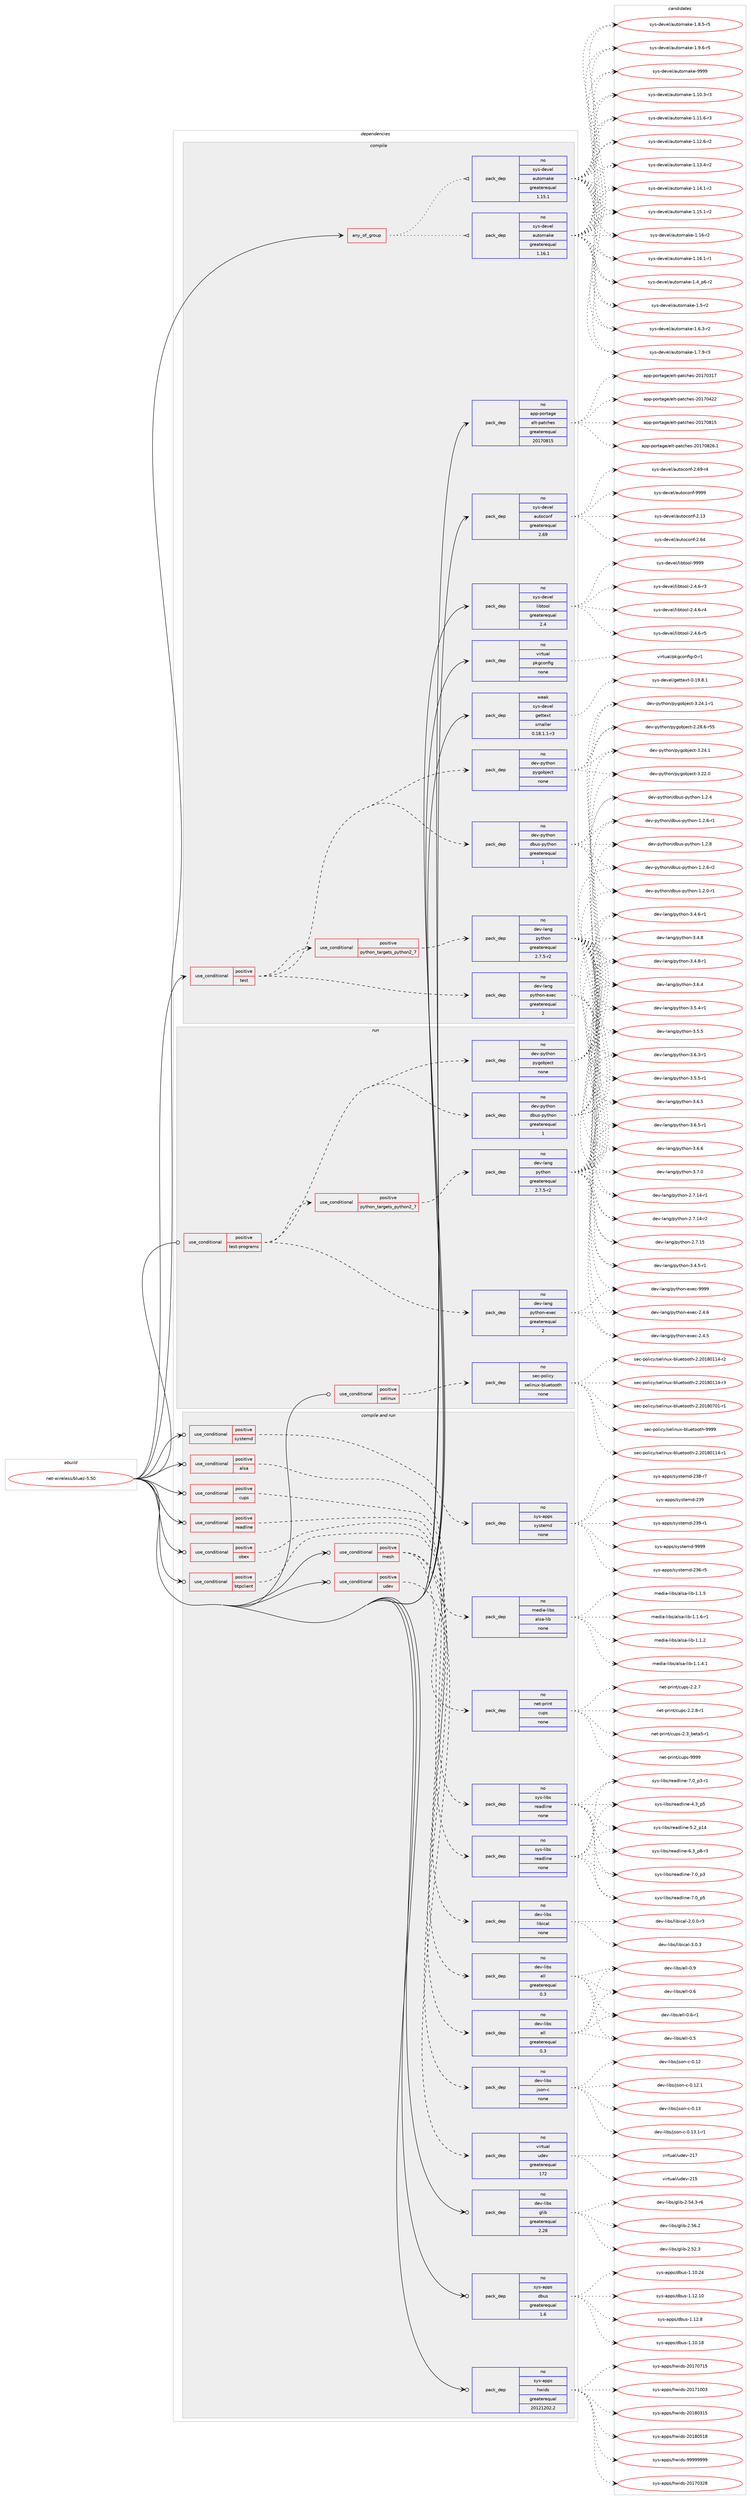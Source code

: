 digraph prolog {

# *************
# Graph options
# *************

newrank=true;
concentrate=true;
compound=true;
graph [rankdir=LR,fontname=Helvetica,fontsize=10,ranksep=1.5];#, ranksep=2.5, nodesep=0.2];
edge  [arrowhead=vee];
node  [fontname=Helvetica,fontsize=10];

# **********
# The ebuild
# **********

subgraph cluster_leftcol {
color=gray;
rank=same;
label=<<i>ebuild</i>>;
id [label="net-wireless/bluez-5.50", color=red, width=4, href="../net-wireless/bluez-5.50.svg"];
}

# ****************
# The dependencies
# ****************

subgraph cluster_midcol {
color=gray;
label=<<i>dependencies</i>>;
subgraph cluster_compile {
fillcolor="#eeeeee";
style=filled;
label=<<i>compile</i>>;
subgraph any19 {
dependency1329 [label=<<TABLE BORDER="0" CELLBORDER="1" CELLSPACING="0" CELLPADDING="4"><TR><TD CELLPADDING="10">any_of_group</TD></TR></TABLE>>, shape=none, color=red];subgraph pack960 {
dependency1330 [label=<<TABLE BORDER="0" CELLBORDER="1" CELLSPACING="0" CELLPADDING="4" WIDTH="220"><TR><TD ROWSPAN="6" CELLPADDING="30">pack_dep</TD></TR><TR><TD WIDTH="110">no</TD></TR><TR><TD>sys-devel</TD></TR><TR><TD>automake</TD></TR><TR><TD>greaterequal</TD></TR><TR><TD>1.16.1</TD></TR></TABLE>>, shape=none, color=blue];
}
dependency1329:e -> dependency1330:w [weight=20,style="dotted",arrowhead="oinv"];
subgraph pack961 {
dependency1331 [label=<<TABLE BORDER="0" CELLBORDER="1" CELLSPACING="0" CELLPADDING="4" WIDTH="220"><TR><TD ROWSPAN="6" CELLPADDING="30">pack_dep</TD></TR><TR><TD WIDTH="110">no</TD></TR><TR><TD>sys-devel</TD></TR><TR><TD>automake</TD></TR><TR><TD>greaterequal</TD></TR><TR><TD>1.15.1</TD></TR></TABLE>>, shape=none, color=blue];
}
dependency1329:e -> dependency1331:w [weight=20,style="dotted",arrowhead="oinv"];
}
id:e -> dependency1329:w [weight=20,style="solid",arrowhead="vee"];
subgraph cond344 {
dependency1332 [label=<<TABLE BORDER="0" CELLBORDER="1" CELLSPACING="0" CELLPADDING="4"><TR><TD ROWSPAN="3" CELLPADDING="10">use_conditional</TD></TR><TR><TD>positive</TD></TR><TR><TD>test</TD></TR></TABLE>>, shape=none, color=red];
subgraph cond345 {
dependency1333 [label=<<TABLE BORDER="0" CELLBORDER="1" CELLSPACING="0" CELLPADDING="4"><TR><TD ROWSPAN="3" CELLPADDING="10">use_conditional</TD></TR><TR><TD>positive</TD></TR><TR><TD>python_targets_python2_7</TD></TR></TABLE>>, shape=none, color=red];
subgraph pack962 {
dependency1334 [label=<<TABLE BORDER="0" CELLBORDER="1" CELLSPACING="0" CELLPADDING="4" WIDTH="220"><TR><TD ROWSPAN="6" CELLPADDING="30">pack_dep</TD></TR><TR><TD WIDTH="110">no</TD></TR><TR><TD>dev-lang</TD></TR><TR><TD>python</TD></TR><TR><TD>greaterequal</TD></TR><TR><TD>2.7.5-r2</TD></TR></TABLE>>, shape=none, color=blue];
}
dependency1333:e -> dependency1334:w [weight=20,style="dashed",arrowhead="vee"];
}
dependency1332:e -> dependency1333:w [weight=20,style="dashed",arrowhead="vee"];
subgraph pack963 {
dependency1335 [label=<<TABLE BORDER="0" CELLBORDER="1" CELLSPACING="0" CELLPADDING="4" WIDTH="220"><TR><TD ROWSPAN="6" CELLPADDING="30">pack_dep</TD></TR><TR><TD WIDTH="110">no</TD></TR><TR><TD>dev-lang</TD></TR><TR><TD>python-exec</TD></TR><TR><TD>greaterequal</TD></TR><TR><TD>2</TD></TR></TABLE>>, shape=none, color=blue];
}
dependency1332:e -> dependency1335:w [weight=20,style="dashed",arrowhead="vee"];
subgraph pack964 {
dependency1336 [label=<<TABLE BORDER="0" CELLBORDER="1" CELLSPACING="0" CELLPADDING="4" WIDTH="220"><TR><TD ROWSPAN="6" CELLPADDING="30">pack_dep</TD></TR><TR><TD WIDTH="110">no</TD></TR><TR><TD>dev-python</TD></TR><TR><TD>dbus-python</TD></TR><TR><TD>greaterequal</TD></TR><TR><TD>1</TD></TR></TABLE>>, shape=none, color=blue];
}
dependency1332:e -> dependency1336:w [weight=20,style="dashed",arrowhead="vee"];
subgraph pack965 {
dependency1337 [label=<<TABLE BORDER="0" CELLBORDER="1" CELLSPACING="0" CELLPADDING="4" WIDTH="220"><TR><TD ROWSPAN="6" CELLPADDING="30">pack_dep</TD></TR><TR><TD WIDTH="110">no</TD></TR><TR><TD>dev-python</TD></TR><TR><TD>pygobject</TD></TR><TR><TD>none</TD></TR><TR><TD></TD></TR></TABLE>>, shape=none, color=blue];
}
dependency1332:e -> dependency1337:w [weight=20,style="dashed",arrowhead="vee"];
}
id:e -> dependency1332:w [weight=20,style="solid",arrowhead="vee"];
subgraph pack966 {
dependency1338 [label=<<TABLE BORDER="0" CELLBORDER="1" CELLSPACING="0" CELLPADDING="4" WIDTH="220"><TR><TD ROWSPAN="6" CELLPADDING="30">pack_dep</TD></TR><TR><TD WIDTH="110">no</TD></TR><TR><TD>app-portage</TD></TR><TR><TD>elt-patches</TD></TR><TR><TD>greaterequal</TD></TR><TR><TD>20170815</TD></TR></TABLE>>, shape=none, color=blue];
}
id:e -> dependency1338:w [weight=20,style="solid",arrowhead="vee"];
subgraph pack967 {
dependency1339 [label=<<TABLE BORDER="0" CELLBORDER="1" CELLSPACING="0" CELLPADDING="4" WIDTH="220"><TR><TD ROWSPAN="6" CELLPADDING="30">pack_dep</TD></TR><TR><TD WIDTH="110">no</TD></TR><TR><TD>sys-devel</TD></TR><TR><TD>autoconf</TD></TR><TR><TD>greaterequal</TD></TR><TR><TD>2.69</TD></TR></TABLE>>, shape=none, color=blue];
}
id:e -> dependency1339:w [weight=20,style="solid",arrowhead="vee"];
subgraph pack968 {
dependency1340 [label=<<TABLE BORDER="0" CELLBORDER="1" CELLSPACING="0" CELLPADDING="4" WIDTH="220"><TR><TD ROWSPAN="6" CELLPADDING="30">pack_dep</TD></TR><TR><TD WIDTH="110">no</TD></TR><TR><TD>sys-devel</TD></TR><TR><TD>libtool</TD></TR><TR><TD>greaterequal</TD></TR><TR><TD>2.4</TD></TR></TABLE>>, shape=none, color=blue];
}
id:e -> dependency1340:w [weight=20,style="solid",arrowhead="vee"];
subgraph pack969 {
dependency1341 [label=<<TABLE BORDER="0" CELLBORDER="1" CELLSPACING="0" CELLPADDING="4" WIDTH="220"><TR><TD ROWSPAN="6" CELLPADDING="30">pack_dep</TD></TR><TR><TD WIDTH="110">no</TD></TR><TR><TD>virtual</TD></TR><TR><TD>pkgconfig</TD></TR><TR><TD>none</TD></TR><TR><TD></TD></TR></TABLE>>, shape=none, color=blue];
}
id:e -> dependency1341:w [weight=20,style="solid",arrowhead="vee"];
subgraph pack970 {
dependency1342 [label=<<TABLE BORDER="0" CELLBORDER="1" CELLSPACING="0" CELLPADDING="4" WIDTH="220"><TR><TD ROWSPAN="6" CELLPADDING="30">pack_dep</TD></TR><TR><TD WIDTH="110">weak</TD></TR><TR><TD>sys-devel</TD></TR><TR><TD>gettext</TD></TR><TR><TD>smaller</TD></TR><TR><TD>0.18.1.1-r3</TD></TR></TABLE>>, shape=none, color=blue];
}
id:e -> dependency1342:w [weight=20,style="solid",arrowhead="vee"];
}
subgraph cluster_compileandrun {
fillcolor="#eeeeee";
style=filled;
label=<<i>compile and run</i>>;
subgraph cond346 {
dependency1343 [label=<<TABLE BORDER="0" CELLBORDER="1" CELLSPACING="0" CELLPADDING="4"><TR><TD ROWSPAN="3" CELLPADDING="10">use_conditional</TD></TR><TR><TD>positive</TD></TR><TR><TD>alsa</TD></TR></TABLE>>, shape=none, color=red];
subgraph pack971 {
dependency1344 [label=<<TABLE BORDER="0" CELLBORDER="1" CELLSPACING="0" CELLPADDING="4" WIDTH="220"><TR><TD ROWSPAN="6" CELLPADDING="30">pack_dep</TD></TR><TR><TD WIDTH="110">no</TD></TR><TR><TD>media-libs</TD></TR><TR><TD>alsa-lib</TD></TR><TR><TD>none</TD></TR><TR><TD></TD></TR></TABLE>>, shape=none, color=blue];
}
dependency1343:e -> dependency1344:w [weight=20,style="dashed",arrowhead="vee"];
}
id:e -> dependency1343:w [weight=20,style="solid",arrowhead="odotvee"];
subgraph cond347 {
dependency1345 [label=<<TABLE BORDER="0" CELLBORDER="1" CELLSPACING="0" CELLPADDING="4"><TR><TD ROWSPAN="3" CELLPADDING="10">use_conditional</TD></TR><TR><TD>positive</TD></TR><TR><TD>btpclient</TD></TR></TABLE>>, shape=none, color=red];
subgraph pack972 {
dependency1346 [label=<<TABLE BORDER="0" CELLBORDER="1" CELLSPACING="0" CELLPADDING="4" WIDTH="220"><TR><TD ROWSPAN="6" CELLPADDING="30">pack_dep</TD></TR><TR><TD WIDTH="110">no</TD></TR><TR><TD>dev-libs</TD></TR><TR><TD>ell</TD></TR><TR><TD>greaterequal</TD></TR><TR><TD>0.3</TD></TR></TABLE>>, shape=none, color=blue];
}
dependency1345:e -> dependency1346:w [weight=20,style="dashed",arrowhead="vee"];
}
id:e -> dependency1345:w [weight=20,style="solid",arrowhead="odotvee"];
subgraph cond348 {
dependency1347 [label=<<TABLE BORDER="0" CELLBORDER="1" CELLSPACING="0" CELLPADDING="4"><TR><TD ROWSPAN="3" CELLPADDING="10">use_conditional</TD></TR><TR><TD>positive</TD></TR><TR><TD>cups</TD></TR></TABLE>>, shape=none, color=red];
subgraph pack973 {
dependency1348 [label=<<TABLE BORDER="0" CELLBORDER="1" CELLSPACING="0" CELLPADDING="4" WIDTH="220"><TR><TD ROWSPAN="6" CELLPADDING="30">pack_dep</TD></TR><TR><TD WIDTH="110">no</TD></TR><TR><TD>net-print</TD></TR><TR><TD>cups</TD></TR><TR><TD>none</TD></TR><TR><TD></TD></TR></TABLE>>, shape=none, color=blue];
}
dependency1347:e -> dependency1348:w [weight=20,style="dashed",arrowhead="vee"];
}
id:e -> dependency1347:w [weight=20,style="solid",arrowhead="odotvee"];
subgraph cond349 {
dependency1349 [label=<<TABLE BORDER="0" CELLBORDER="1" CELLSPACING="0" CELLPADDING="4"><TR><TD ROWSPAN="3" CELLPADDING="10">use_conditional</TD></TR><TR><TD>positive</TD></TR><TR><TD>mesh</TD></TR></TABLE>>, shape=none, color=red];
subgraph pack974 {
dependency1350 [label=<<TABLE BORDER="0" CELLBORDER="1" CELLSPACING="0" CELLPADDING="4" WIDTH="220"><TR><TD ROWSPAN="6" CELLPADDING="30">pack_dep</TD></TR><TR><TD WIDTH="110">no</TD></TR><TR><TD>dev-libs</TD></TR><TR><TD>ell</TD></TR><TR><TD>greaterequal</TD></TR><TR><TD>0.3</TD></TR></TABLE>>, shape=none, color=blue];
}
dependency1349:e -> dependency1350:w [weight=20,style="dashed",arrowhead="vee"];
subgraph pack975 {
dependency1351 [label=<<TABLE BORDER="0" CELLBORDER="1" CELLSPACING="0" CELLPADDING="4" WIDTH="220"><TR><TD ROWSPAN="6" CELLPADDING="30">pack_dep</TD></TR><TR><TD WIDTH="110">no</TD></TR><TR><TD>dev-libs</TD></TR><TR><TD>json-c</TD></TR><TR><TD>none</TD></TR><TR><TD></TD></TR></TABLE>>, shape=none, color=blue];
}
dependency1349:e -> dependency1351:w [weight=20,style="dashed",arrowhead="vee"];
subgraph pack976 {
dependency1352 [label=<<TABLE BORDER="0" CELLBORDER="1" CELLSPACING="0" CELLPADDING="4" WIDTH="220"><TR><TD ROWSPAN="6" CELLPADDING="30">pack_dep</TD></TR><TR><TD WIDTH="110">no</TD></TR><TR><TD>sys-libs</TD></TR><TR><TD>readline</TD></TR><TR><TD>none</TD></TR><TR><TD></TD></TR></TABLE>>, shape=none, color=blue];
}
dependency1349:e -> dependency1352:w [weight=20,style="dashed",arrowhead="vee"];
}
id:e -> dependency1349:w [weight=20,style="solid",arrowhead="odotvee"];
subgraph cond350 {
dependency1353 [label=<<TABLE BORDER="0" CELLBORDER="1" CELLSPACING="0" CELLPADDING="4"><TR><TD ROWSPAN="3" CELLPADDING="10">use_conditional</TD></TR><TR><TD>positive</TD></TR><TR><TD>obex</TD></TR></TABLE>>, shape=none, color=red];
subgraph pack977 {
dependency1354 [label=<<TABLE BORDER="0" CELLBORDER="1" CELLSPACING="0" CELLPADDING="4" WIDTH="220"><TR><TD ROWSPAN="6" CELLPADDING="30">pack_dep</TD></TR><TR><TD WIDTH="110">no</TD></TR><TR><TD>dev-libs</TD></TR><TR><TD>libical</TD></TR><TR><TD>none</TD></TR><TR><TD></TD></TR></TABLE>>, shape=none, color=blue];
}
dependency1353:e -> dependency1354:w [weight=20,style="dashed",arrowhead="vee"];
}
id:e -> dependency1353:w [weight=20,style="solid",arrowhead="odotvee"];
subgraph cond351 {
dependency1355 [label=<<TABLE BORDER="0" CELLBORDER="1" CELLSPACING="0" CELLPADDING="4"><TR><TD ROWSPAN="3" CELLPADDING="10">use_conditional</TD></TR><TR><TD>positive</TD></TR><TR><TD>readline</TD></TR></TABLE>>, shape=none, color=red];
subgraph pack978 {
dependency1356 [label=<<TABLE BORDER="0" CELLBORDER="1" CELLSPACING="0" CELLPADDING="4" WIDTH="220"><TR><TD ROWSPAN="6" CELLPADDING="30">pack_dep</TD></TR><TR><TD WIDTH="110">no</TD></TR><TR><TD>sys-libs</TD></TR><TR><TD>readline</TD></TR><TR><TD>none</TD></TR><TR><TD></TD></TR></TABLE>>, shape=none, color=blue];
}
dependency1355:e -> dependency1356:w [weight=20,style="dashed",arrowhead="vee"];
}
id:e -> dependency1355:w [weight=20,style="solid",arrowhead="odotvee"];
subgraph cond352 {
dependency1357 [label=<<TABLE BORDER="0" CELLBORDER="1" CELLSPACING="0" CELLPADDING="4"><TR><TD ROWSPAN="3" CELLPADDING="10">use_conditional</TD></TR><TR><TD>positive</TD></TR><TR><TD>systemd</TD></TR></TABLE>>, shape=none, color=red];
subgraph pack979 {
dependency1358 [label=<<TABLE BORDER="0" CELLBORDER="1" CELLSPACING="0" CELLPADDING="4" WIDTH="220"><TR><TD ROWSPAN="6" CELLPADDING="30">pack_dep</TD></TR><TR><TD WIDTH="110">no</TD></TR><TR><TD>sys-apps</TD></TR><TR><TD>systemd</TD></TR><TR><TD>none</TD></TR><TR><TD></TD></TR></TABLE>>, shape=none, color=blue];
}
dependency1357:e -> dependency1358:w [weight=20,style="dashed",arrowhead="vee"];
}
id:e -> dependency1357:w [weight=20,style="solid",arrowhead="odotvee"];
subgraph cond353 {
dependency1359 [label=<<TABLE BORDER="0" CELLBORDER="1" CELLSPACING="0" CELLPADDING="4"><TR><TD ROWSPAN="3" CELLPADDING="10">use_conditional</TD></TR><TR><TD>positive</TD></TR><TR><TD>udev</TD></TR></TABLE>>, shape=none, color=red];
subgraph pack980 {
dependency1360 [label=<<TABLE BORDER="0" CELLBORDER="1" CELLSPACING="0" CELLPADDING="4" WIDTH="220"><TR><TD ROWSPAN="6" CELLPADDING="30">pack_dep</TD></TR><TR><TD WIDTH="110">no</TD></TR><TR><TD>virtual</TD></TR><TR><TD>udev</TD></TR><TR><TD>greaterequal</TD></TR><TR><TD>172</TD></TR></TABLE>>, shape=none, color=blue];
}
dependency1359:e -> dependency1360:w [weight=20,style="dashed",arrowhead="vee"];
}
id:e -> dependency1359:w [weight=20,style="solid",arrowhead="odotvee"];
subgraph pack981 {
dependency1361 [label=<<TABLE BORDER="0" CELLBORDER="1" CELLSPACING="0" CELLPADDING="4" WIDTH="220"><TR><TD ROWSPAN="6" CELLPADDING="30">pack_dep</TD></TR><TR><TD WIDTH="110">no</TD></TR><TR><TD>dev-libs</TD></TR><TR><TD>glib</TD></TR><TR><TD>greaterequal</TD></TR><TR><TD>2.28</TD></TR></TABLE>>, shape=none, color=blue];
}
id:e -> dependency1361:w [weight=20,style="solid",arrowhead="odotvee"];
subgraph pack982 {
dependency1362 [label=<<TABLE BORDER="0" CELLBORDER="1" CELLSPACING="0" CELLPADDING="4" WIDTH="220"><TR><TD ROWSPAN="6" CELLPADDING="30">pack_dep</TD></TR><TR><TD WIDTH="110">no</TD></TR><TR><TD>sys-apps</TD></TR><TR><TD>dbus</TD></TR><TR><TD>greaterequal</TD></TR><TR><TD>1.6</TD></TR></TABLE>>, shape=none, color=blue];
}
id:e -> dependency1362:w [weight=20,style="solid",arrowhead="odotvee"];
subgraph pack983 {
dependency1363 [label=<<TABLE BORDER="0" CELLBORDER="1" CELLSPACING="0" CELLPADDING="4" WIDTH="220"><TR><TD ROWSPAN="6" CELLPADDING="30">pack_dep</TD></TR><TR><TD WIDTH="110">no</TD></TR><TR><TD>sys-apps</TD></TR><TR><TD>hwids</TD></TR><TR><TD>greaterequal</TD></TR><TR><TD>20121202.2</TD></TR></TABLE>>, shape=none, color=blue];
}
id:e -> dependency1363:w [weight=20,style="solid",arrowhead="odotvee"];
}
subgraph cluster_run {
fillcolor="#eeeeee";
style=filled;
label=<<i>run</i>>;
subgraph cond354 {
dependency1364 [label=<<TABLE BORDER="0" CELLBORDER="1" CELLSPACING="0" CELLPADDING="4"><TR><TD ROWSPAN="3" CELLPADDING="10">use_conditional</TD></TR><TR><TD>positive</TD></TR><TR><TD>selinux</TD></TR></TABLE>>, shape=none, color=red];
subgraph pack984 {
dependency1365 [label=<<TABLE BORDER="0" CELLBORDER="1" CELLSPACING="0" CELLPADDING="4" WIDTH="220"><TR><TD ROWSPAN="6" CELLPADDING="30">pack_dep</TD></TR><TR><TD WIDTH="110">no</TD></TR><TR><TD>sec-policy</TD></TR><TR><TD>selinux-bluetooth</TD></TR><TR><TD>none</TD></TR><TR><TD></TD></TR></TABLE>>, shape=none, color=blue];
}
dependency1364:e -> dependency1365:w [weight=20,style="dashed",arrowhead="vee"];
}
id:e -> dependency1364:w [weight=20,style="solid",arrowhead="odot"];
subgraph cond355 {
dependency1366 [label=<<TABLE BORDER="0" CELLBORDER="1" CELLSPACING="0" CELLPADDING="4"><TR><TD ROWSPAN="3" CELLPADDING="10">use_conditional</TD></TR><TR><TD>positive</TD></TR><TR><TD>test-programs</TD></TR></TABLE>>, shape=none, color=red];
subgraph cond356 {
dependency1367 [label=<<TABLE BORDER="0" CELLBORDER="1" CELLSPACING="0" CELLPADDING="4"><TR><TD ROWSPAN="3" CELLPADDING="10">use_conditional</TD></TR><TR><TD>positive</TD></TR><TR><TD>python_targets_python2_7</TD></TR></TABLE>>, shape=none, color=red];
subgraph pack985 {
dependency1368 [label=<<TABLE BORDER="0" CELLBORDER="1" CELLSPACING="0" CELLPADDING="4" WIDTH="220"><TR><TD ROWSPAN="6" CELLPADDING="30">pack_dep</TD></TR><TR><TD WIDTH="110">no</TD></TR><TR><TD>dev-lang</TD></TR><TR><TD>python</TD></TR><TR><TD>greaterequal</TD></TR><TR><TD>2.7.5-r2</TD></TR></TABLE>>, shape=none, color=blue];
}
dependency1367:e -> dependency1368:w [weight=20,style="dashed",arrowhead="vee"];
}
dependency1366:e -> dependency1367:w [weight=20,style="dashed",arrowhead="vee"];
subgraph pack986 {
dependency1369 [label=<<TABLE BORDER="0" CELLBORDER="1" CELLSPACING="0" CELLPADDING="4" WIDTH="220"><TR><TD ROWSPAN="6" CELLPADDING="30">pack_dep</TD></TR><TR><TD WIDTH="110">no</TD></TR><TR><TD>dev-lang</TD></TR><TR><TD>python-exec</TD></TR><TR><TD>greaterequal</TD></TR><TR><TD>2</TD></TR></TABLE>>, shape=none, color=blue];
}
dependency1366:e -> dependency1369:w [weight=20,style="dashed",arrowhead="vee"];
subgraph pack987 {
dependency1370 [label=<<TABLE BORDER="0" CELLBORDER="1" CELLSPACING="0" CELLPADDING="4" WIDTH="220"><TR><TD ROWSPAN="6" CELLPADDING="30">pack_dep</TD></TR><TR><TD WIDTH="110">no</TD></TR><TR><TD>dev-python</TD></TR><TR><TD>dbus-python</TD></TR><TR><TD>greaterequal</TD></TR><TR><TD>1</TD></TR></TABLE>>, shape=none, color=blue];
}
dependency1366:e -> dependency1370:w [weight=20,style="dashed",arrowhead="vee"];
subgraph pack988 {
dependency1371 [label=<<TABLE BORDER="0" CELLBORDER="1" CELLSPACING="0" CELLPADDING="4" WIDTH="220"><TR><TD ROWSPAN="6" CELLPADDING="30">pack_dep</TD></TR><TR><TD WIDTH="110">no</TD></TR><TR><TD>dev-python</TD></TR><TR><TD>pygobject</TD></TR><TR><TD>none</TD></TR><TR><TD></TD></TR></TABLE>>, shape=none, color=blue];
}
dependency1366:e -> dependency1371:w [weight=20,style="dashed",arrowhead="vee"];
}
id:e -> dependency1366:w [weight=20,style="solid",arrowhead="odot"];
}
}

# **************
# The candidates
# **************

subgraph cluster_choices {
rank=same;
color=gray;
label=<<i>candidates</i>>;

subgraph choice960 {
color=black;
nodesep=1;
choice11512111545100101118101108479711711611110997107101454946494846514511451 [label="sys-devel/automake-1.10.3-r3", color=red, width=4,href="../sys-devel/automake-1.10.3-r3.svg"];
choice11512111545100101118101108479711711611110997107101454946494946544511451 [label="sys-devel/automake-1.11.6-r3", color=red, width=4,href="../sys-devel/automake-1.11.6-r3.svg"];
choice11512111545100101118101108479711711611110997107101454946495046544511450 [label="sys-devel/automake-1.12.6-r2", color=red, width=4,href="../sys-devel/automake-1.12.6-r2.svg"];
choice11512111545100101118101108479711711611110997107101454946495146524511450 [label="sys-devel/automake-1.13.4-r2", color=red, width=4,href="../sys-devel/automake-1.13.4-r2.svg"];
choice11512111545100101118101108479711711611110997107101454946495246494511450 [label="sys-devel/automake-1.14.1-r2", color=red, width=4,href="../sys-devel/automake-1.14.1-r2.svg"];
choice11512111545100101118101108479711711611110997107101454946495346494511450 [label="sys-devel/automake-1.15.1-r2", color=red, width=4,href="../sys-devel/automake-1.15.1-r2.svg"];
choice1151211154510010111810110847971171161111099710710145494649544511450 [label="sys-devel/automake-1.16-r2", color=red, width=4,href="../sys-devel/automake-1.16-r2.svg"];
choice11512111545100101118101108479711711611110997107101454946495446494511449 [label="sys-devel/automake-1.16.1-r1", color=red, width=4,href="../sys-devel/automake-1.16.1-r1.svg"];
choice115121115451001011181011084797117116111109971071014549465295112544511450 [label="sys-devel/automake-1.4_p6-r2", color=red, width=4,href="../sys-devel/automake-1.4_p6-r2.svg"];
choice11512111545100101118101108479711711611110997107101454946534511450 [label="sys-devel/automake-1.5-r2", color=red, width=4,href="../sys-devel/automake-1.5-r2.svg"];
choice115121115451001011181011084797117116111109971071014549465446514511450 [label="sys-devel/automake-1.6.3-r2", color=red, width=4,href="../sys-devel/automake-1.6.3-r2.svg"];
choice115121115451001011181011084797117116111109971071014549465546574511451 [label="sys-devel/automake-1.7.9-r3", color=red, width=4,href="../sys-devel/automake-1.7.9-r3.svg"];
choice115121115451001011181011084797117116111109971071014549465646534511453 [label="sys-devel/automake-1.8.5-r5", color=red, width=4,href="../sys-devel/automake-1.8.5-r5.svg"];
choice115121115451001011181011084797117116111109971071014549465746544511453 [label="sys-devel/automake-1.9.6-r5", color=red, width=4,href="../sys-devel/automake-1.9.6-r5.svg"];
choice115121115451001011181011084797117116111109971071014557575757 [label="sys-devel/automake-9999", color=red, width=4,href="../sys-devel/automake-9999.svg"];
dependency1330:e -> choice11512111545100101118101108479711711611110997107101454946494846514511451:w [style=dotted,weight="100"];
dependency1330:e -> choice11512111545100101118101108479711711611110997107101454946494946544511451:w [style=dotted,weight="100"];
dependency1330:e -> choice11512111545100101118101108479711711611110997107101454946495046544511450:w [style=dotted,weight="100"];
dependency1330:e -> choice11512111545100101118101108479711711611110997107101454946495146524511450:w [style=dotted,weight="100"];
dependency1330:e -> choice11512111545100101118101108479711711611110997107101454946495246494511450:w [style=dotted,weight="100"];
dependency1330:e -> choice11512111545100101118101108479711711611110997107101454946495346494511450:w [style=dotted,weight="100"];
dependency1330:e -> choice1151211154510010111810110847971171161111099710710145494649544511450:w [style=dotted,weight="100"];
dependency1330:e -> choice11512111545100101118101108479711711611110997107101454946495446494511449:w [style=dotted,weight="100"];
dependency1330:e -> choice115121115451001011181011084797117116111109971071014549465295112544511450:w [style=dotted,weight="100"];
dependency1330:e -> choice11512111545100101118101108479711711611110997107101454946534511450:w [style=dotted,weight="100"];
dependency1330:e -> choice115121115451001011181011084797117116111109971071014549465446514511450:w [style=dotted,weight="100"];
dependency1330:e -> choice115121115451001011181011084797117116111109971071014549465546574511451:w [style=dotted,weight="100"];
dependency1330:e -> choice115121115451001011181011084797117116111109971071014549465646534511453:w [style=dotted,weight="100"];
dependency1330:e -> choice115121115451001011181011084797117116111109971071014549465746544511453:w [style=dotted,weight="100"];
dependency1330:e -> choice115121115451001011181011084797117116111109971071014557575757:w [style=dotted,weight="100"];
}
subgraph choice961 {
color=black;
nodesep=1;
choice11512111545100101118101108479711711611110997107101454946494846514511451 [label="sys-devel/automake-1.10.3-r3", color=red, width=4,href="../sys-devel/automake-1.10.3-r3.svg"];
choice11512111545100101118101108479711711611110997107101454946494946544511451 [label="sys-devel/automake-1.11.6-r3", color=red, width=4,href="../sys-devel/automake-1.11.6-r3.svg"];
choice11512111545100101118101108479711711611110997107101454946495046544511450 [label="sys-devel/automake-1.12.6-r2", color=red, width=4,href="../sys-devel/automake-1.12.6-r2.svg"];
choice11512111545100101118101108479711711611110997107101454946495146524511450 [label="sys-devel/automake-1.13.4-r2", color=red, width=4,href="../sys-devel/automake-1.13.4-r2.svg"];
choice11512111545100101118101108479711711611110997107101454946495246494511450 [label="sys-devel/automake-1.14.1-r2", color=red, width=4,href="../sys-devel/automake-1.14.1-r2.svg"];
choice11512111545100101118101108479711711611110997107101454946495346494511450 [label="sys-devel/automake-1.15.1-r2", color=red, width=4,href="../sys-devel/automake-1.15.1-r2.svg"];
choice1151211154510010111810110847971171161111099710710145494649544511450 [label="sys-devel/automake-1.16-r2", color=red, width=4,href="../sys-devel/automake-1.16-r2.svg"];
choice11512111545100101118101108479711711611110997107101454946495446494511449 [label="sys-devel/automake-1.16.1-r1", color=red, width=4,href="../sys-devel/automake-1.16.1-r1.svg"];
choice115121115451001011181011084797117116111109971071014549465295112544511450 [label="sys-devel/automake-1.4_p6-r2", color=red, width=4,href="../sys-devel/automake-1.4_p6-r2.svg"];
choice11512111545100101118101108479711711611110997107101454946534511450 [label="sys-devel/automake-1.5-r2", color=red, width=4,href="../sys-devel/automake-1.5-r2.svg"];
choice115121115451001011181011084797117116111109971071014549465446514511450 [label="sys-devel/automake-1.6.3-r2", color=red, width=4,href="../sys-devel/automake-1.6.3-r2.svg"];
choice115121115451001011181011084797117116111109971071014549465546574511451 [label="sys-devel/automake-1.7.9-r3", color=red, width=4,href="../sys-devel/automake-1.7.9-r3.svg"];
choice115121115451001011181011084797117116111109971071014549465646534511453 [label="sys-devel/automake-1.8.5-r5", color=red, width=4,href="../sys-devel/automake-1.8.5-r5.svg"];
choice115121115451001011181011084797117116111109971071014549465746544511453 [label="sys-devel/automake-1.9.6-r5", color=red, width=4,href="../sys-devel/automake-1.9.6-r5.svg"];
choice115121115451001011181011084797117116111109971071014557575757 [label="sys-devel/automake-9999", color=red, width=4,href="../sys-devel/automake-9999.svg"];
dependency1331:e -> choice11512111545100101118101108479711711611110997107101454946494846514511451:w [style=dotted,weight="100"];
dependency1331:e -> choice11512111545100101118101108479711711611110997107101454946494946544511451:w [style=dotted,weight="100"];
dependency1331:e -> choice11512111545100101118101108479711711611110997107101454946495046544511450:w [style=dotted,weight="100"];
dependency1331:e -> choice11512111545100101118101108479711711611110997107101454946495146524511450:w [style=dotted,weight="100"];
dependency1331:e -> choice11512111545100101118101108479711711611110997107101454946495246494511450:w [style=dotted,weight="100"];
dependency1331:e -> choice11512111545100101118101108479711711611110997107101454946495346494511450:w [style=dotted,weight="100"];
dependency1331:e -> choice1151211154510010111810110847971171161111099710710145494649544511450:w [style=dotted,weight="100"];
dependency1331:e -> choice11512111545100101118101108479711711611110997107101454946495446494511449:w [style=dotted,weight="100"];
dependency1331:e -> choice115121115451001011181011084797117116111109971071014549465295112544511450:w [style=dotted,weight="100"];
dependency1331:e -> choice11512111545100101118101108479711711611110997107101454946534511450:w [style=dotted,weight="100"];
dependency1331:e -> choice115121115451001011181011084797117116111109971071014549465446514511450:w [style=dotted,weight="100"];
dependency1331:e -> choice115121115451001011181011084797117116111109971071014549465546574511451:w [style=dotted,weight="100"];
dependency1331:e -> choice115121115451001011181011084797117116111109971071014549465646534511453:w [style=dotted,weight="100"];
dependency1331:e -> choice115121115451001011181011084797117116111109971071014549465746544511453:w [style=dotted,weight="100"];
dependency1331:e -> choice115121115451001011181011084797117116111109971071014557575757:w [style=dotted,weight="100"];
}
subgraph choice962 {
color=black;
nodesep=1;
choice100101118451089711010347112121116104111110455046554649524511449 [label="dev-lang/python-2.7.14-r1", color=red, width=4,href="../dev-lang/python-2.7.14-r1.svg"];
choice100101118451089711010347112121116104111110455046554649524511450 [label="dev-lang/python-2.7.14-r2", color=red, width=4,href="../dev-lang/python-2.7.14-r2.svg"];
choice10010111845108971101034711212111610411111045504655464953 [label="dev-lang/python-2.7.15", color=red, width=4,href="../dev-lang/python-2.7.15.svg"];
choice1001011184510897110103471121211161041111104551465246534511449 [label="dev-lang/python-3.4.5-r1", color=red, width=4,href="../dev-lang/python-3.4.5-r1.svg"];
choice1001011184510897110103471121211161041111104551465246544511449 [label="dev-lang/python-3.4.6-r1", color=red, width=4,href="../dev-lang/python-3.4.6-r1.svg"];
choice100101118451089711010347112121116104111110455146524656 [label="dev-lang/python-3.4.8", color=red, width=4,href="../dev-lang/python-3.4.8.svg"];
choice1001011184510897110103471121211161041111104551465246564511449 [label="dev-lang/python-3.4.8-r1", color=red, width=4,href="../dev-lang/python-3.4.8-r1.svg"];
choice1001011184510897110103471121211161041111104551465346524511449 [label="dev-lang/python-3.5.4-r1", color=red, width=4,href="../dev-lang/python-3.5.4-r1.svg"];
choice100101118451089711010347112121116104111110455146534653 [label="dev-lang/python-3.5.5", color=red, width=4,href="../dev-lang/python-3.5.5.svg"];
choice1001011184510897110103471121211161041111104551465346534511449 [label="dev-lang/python-3.5.5-r1", color=red, width=4,href="../dev-lang/python-3.5.5-r1.svg"];
choice1001011184510897110103471121211161041111104551465446514511449 [label="dev-lang/python-3.6.3-r1", color=red, width=4,href="../dev-lang/python-3.6.3-r1.svg"];
choice100101118451089711010347112121116104111110455146544652 [label="dev-lang/python-3.6.4", color=red, width=4,href="../dev-lang/python-3.6.4.svg"];
choice100101118451089711010347112121116104111110455146544653 [label="dev-lang/python-3.6.5", color=red, width=4,href="../dev-lang/python-3.6.5.svg"];
choice1001011184510897110103471121211161041111104551465446534511449 [label="dev-lang/python-3.6.5-r1", color=red, width=4,href="../dev-lang/python-3.6.5-r1.svg"];
choice100101118451089711010347112121116104111110455146544654 [label="dev-lang/python-3.6.6", color=red, width=4,href="../dev-lang/python-3.6.6.svg"];
choice100101118451089711010347112121116104111110455146554648 [label="dev-lang/python-3.7.0", color=red, width=4,href="../dev-lang/python-3.7.0.svg"];
dependency1334:e -> choice100101118451089711010347112121116104111110455046554649524511449:w [style=dotted,weight="100"];
dependency1334:e -> choice100101118451089711010347112121116104111110455046554649524511450:w [style=dotted,weight="100"];
dependency1334:e -> choice10010111845108971101034711212111610411111045504655464953:w [style=dotted,weight="100"];
dependency1334:e -> choice1001011184510897110103471121211161041111104551465246534511449:w [style=dotted,weight="100"];
dependency1334:e -> choice1001011184510897110103471121211161041111104551465246544511449:w [style=dotted,weight="100"];
dependency1334:e -> choice100101118451089711010347112121116104111110455146524656:w [style=dotted,weight="100"];
dependency1334:e -> choice1001011184510897110103471121211161041111104551465246564511449:w [style=dotted,weight="100"];
dependency1334:e -> choice1001011184510897110103471121211161041111104551465346524511449:w [style=dotted,weight="100"];
dependency1334:e -> choice100101118451089711010347112121116104111110455146534653:w [style=dotted,weight="100"];
dependency1334:e -> choice1001011184510897110103471121211161041111104551465346534511449:w [style=dotted,weight="100"];
dependency1334:e -> choice1001011184510897110103471121211161041111104551465446514511449:w [style=dotted,weight="100"];
dependency1334:e -> choice100101118451089711010347112121116104111110455146544652:w [style=dotted,weight="100"];
dependency1334:e -> choice100101118451089711010347112121116104111110455146544653:w [style=dotted,weight="100"];
dependency1334:e -> choice1001011184510897110103471121211161041111104551465446534511449:w [style=dotted,weight="100"];
dependency1334:e -> choice100101118451089711010347112121116104111110455146544654:w [style=dotted,weight="100"];
dependency1334:e -> choice100101118451089711010347112121116104111110455146554648:w [style=dotted,weight="100"];
}
subgraph choice963 {
color=black;
nodesep=1;
choice1001011184510897110103471121211161041111104510112010199455046524653 [label="dev-lang/python-exec-2.4.5", color=red, width=4,href="../dev-lang/python-exec-2.4.5.svg"];
choice1001011184510897110103471121211161041111104510112010199455046524654 [label="dev-lang/python-exec-2.4.6", color=red, width=4,href="../dev-lang/python-exec-2.4.6.svg"];
choice10010111845108971101034711212111610411111045101120101994557575757 [label="dev-lang/python-exec-9999", color=red, width=4,href="../dev-lang/python-exec-9999.svg"];
dependency1335:e -> choice1001011184510897110103471121211161041111104510112010199455046524653:w [style=dotted,weight="100"];
dependency1335:e -> choice1001011184510897110103471121211161041111104510112010199455046524654:w [style=dotted,weight="100"];
dependency1335:e -> choice10010111845108971101034711212111610411111045101120101994557575757:w [style=dotted,weight="100"];
}
subgraph choice964 {
color=black;
nodesep=1;
choice100101118451121211161041111104710098117115451121211161041111104549465046484511449 [label="dev-python/dbus-python-1.2.0-r1", color=red, width=4,href="../dev-python/dbus-python-1.2.0-r1.svg"];
choice10010111845112121116104111110471009811711545112121116104111110454946504652 [label="dev-python/dbus-python-1.2.4", color=red, width=4,href="../dev-python/dbus-python-1.2.4.svg"];
choice100101118451121211161041111104710098117115451121211161041111104549465046544511449 [label="dev-python/dbus-python-1.2.6-r1", color=red, width=4,href="../dev-python/dbus-python-1.2.6-r1.svg"];
choice100101118451121211161041111104710098117115451121211161041111104549465046544511450 [label="dev-python/dbus-python-1.2.6-r2", color=red, width=4,href="../dev-python/dbus-python-1.2.6-r2.svg"];
choice10010111845112121116104111110471009811711545112121116104111110454946504656 [label="dev-python/dbus-python-1.2.8", color=red, width=4,href="../dev-python/dbus-python-1.2.8.svg"];
dependency1336:e -> choice100101118451121211161041111104710098117115451121211161041111104549465046484511449:w [style=dotted,weight="100"];
dependency1336:e -> choice10010111845112121116104111110471009811711545112121116104111110454946504652:w [style=dotted,weight="100"];
dependency1336:e -> choice100101118451121211161041111104710098117115451121211161041111104549465046544511449:w [style=dotted,weight="100"];
dependency1336:e -> choice100101118451121211161041111104710098117115451121211161041111104549465046544511450:w [style=dotted,weight="100"];
dependency1336:e -> choice10010111845112121116104111110471009811711545112121116104111110454946504656:w [style=dotted,weight="100"];
}
subgraph choice965 {
color=black;
nodesep=1;
choice1001011184511212111610411111047112121103111981061019911645504650564654451145353 [label="dev-python/pygobject-2.28.6-r55", color=red, width=4,href="../dev-python/pygobject-2.28.6-r55.svg"];
choice1001011184511212111610411111047112121103111981061019911645514650504648 [label="dev-python/pygobject-3.22.0", color=red, width=4,href="../dev-python/pygobject-3.22.0.svg"];
choice1001011184511212111610411111047112121103111981061019911645514650524649 [label="dev-python/pygobject-3.24.1", color=red, width=4,href="../dev-python/pygobject-3.24.1.svg"];
choice10010111845112121116104111110471121211031119810610199116455146505246494511449 [label="dev-python/pygobject-3.24.1-r1", color=red, width=4,href="../dev-python/pygobject-3.24.1-r1.svg"];
dependency1337:e -> choice1001011184511212111610411111047112121103111981061019911645504650564654451145353:w [style=dotted,weight="100"];
dependency1337:e -> choice1001011184511212111610411111047112121103111981061019911645514650504648:w [style=dotted,weight="100"];
dependency1337:e -> choice1001011184511212111610411111047112121103111981061019911645514650524649:w [style=dotted,weight="100"];
dependency1337:e -> choice10010111845112121116104111110471121211031119810610199116455146505246494511449:w [style=dotted,weight="100"];
}
subgraph choice966 {
color=black;
nodesep=1;
choice97112112451121111141169710310147101108116451129711699104101115455048495548514955 [label="app-portage/elt-patches-20170317", color=red, width=4,href="../app-portage/elt-patches-20170317.svg"];
choice97112112451121111141169710310147101108116451129711699104101115455048495548525050 [label="app-portage/elt-patches-20170422", color=red, width=4,href="../app-portage/elt-patches-20170422.svg"];
choice97112112451121111141169710310147101108116451129711699104101115455048495548564953 [label="app-portage/elt-patches-20170815", color=red, width=4,href="../app-portage/elt-patches-20170815.svg"];
choice971121124511211111411697103101471011081164511297116991041011154550484955485650544649 [label="app-portage/elt-patches-20170826.1", color=red, width=4,href="../app-portage/elt-patches-20170826.1.svg"];
dependency1338:e -> choice97112112451121111141169710310147101108116451129711699104101115455048495548514955:w [style=dotted,weight="100"];
dependency1338:e -> choice97112112451121111141169710310147101108116451129711699104101115455048495548525050:w [style=dotted,weight="100"];
dependency1338:e -> choice97112112451121111141169710310147101108116451129711699104101115455048495548564953:w [style=dotted,weight="100"];
dependency1338:e -> choice971121124511211111411697103101471011081164511297116991041011154550484955485650544649:w [style=dotted,weight="100"];
}
subgraph choice967 {
color=black;
nodesep=1;
choice115121115451001011181011084797117116111991111101024550464951 [label="sys-devel/autoconf-2.13", color=red, width=4,href="../sys-devel/autoconf-2.13.svg"];
choice115121115451001011181011084797117116111991111101024550465452 [label="sys-devel/autoconf-2.64", color=red, width=4,href="../sys-devel/autoconf-2.64.svg"];
choice1151211154510010111810110847971171161119911111010245504654574511452 [label="sys-devel/autoconf-2.69-r4", color=red, width=4,href="../sys-devel/autoconf-2.69-r4.svg"];
choice115121115451001011181011084797117116111991111101024557575757 [label="sys-devel/autoconf-9999", color=red, width=4,href="../sys-devel/autoconf-9999.svg"];
dependency1339:e -> choice115121115451001011181011084797117116111991111101024550464951:w [style=dotted,weight="100"];
dependency1339:e -> choice115121115451001011181011084797117116111991111101024550465452:w [style=dotted,weight="100"];
dependency1339:e -> choice1151211154510010111810110847971171161119911111010245504654574511452:w [style=dotted,weight="100"];
dependency1339:e -> choice115121115451001011181011084797117116111991111101024557575757:w [style=dotted,weight="100"];
}
subgraph choice968 {
color=black;
nodesep=1;
choice1151211154510010111810110847108105981161111111084550465246544511451 [label="sys-devel/libtool-2.4.6-r3", color=red, width=4,href="../sys-devel/libtool-2.4.6-r3.svg"];
choice1151211154510010111810110847108105981161111111084550465246544511452 [label="sys-devel/libtool-2.4.6-r4", color=red, width=4,href="../sys-devel/libtool-2.4.6-r4.svg"];
choice1151211154510010111810110847108105981161111111084550465246544511453 [label="sys-devel/libtool-2.4.6-r5", color=red, width=4,href="../sys-devel/libtool-2.4.6-r5.svg"];
choice1151211154510010111810110847108105981161111111084557575757 [label="sys-devel/libtool-9999", color=red, width=4,href="../sys-devel/libtool-9999.svg"];
dependency1340:e -> choice1151211154510010111810110847108105981161111111084550465246544511451:w [style=dotted,weight="100"];
dependency1340:e -> choice1151211154510010111810110847108105981161111111084550465246544511452:w [style=dotted,weight="100"];
dependency1340:e -> choice1151211154510010111810110847108105981161111111084550465246544511453:w [style=dotted,weight="100"];
dependency1340:e -> choice1151211154510010111810110847108105981161111111084557575757:w [style=dotted,weight="100"];
}
subgraph choice969 {
color=black;
nodesep=1;
choice11810511411611797108471121071039911111010210510345484511449 [label="virtual/pkgconfig-0-r1", color=red, width=4,href="../virtual/pkgconfig-0-r1.svg"];
dependency1341:e -> choice11810511411611797108471121071039911111010210510345484511449:w [style=dotted,weight="100"];
}
subgraph choice970 {
color=black;
nodesep=1;
choice1151211154510010111810110847103101116116101120116454846495746564649 [label="sys-devel/gettext-0.19.8.1", color=red, width=4,href="../sys-devel/gettext-0.19.8.1.svg"];
dependency1342:e -> choice1151211154510010111810110847103101116116101120116454846495746564649:w [style=dotted,weight="100"];
}
subgraph choice971 {
color=black;
nodesep=1;
choice1091011001059745108105981154797108115974510810598454946494650 [label="media-libs/alsa-lib-1.1.2", color=red, width=4,href="../media-libs/alsa-lib-1.1.2.svg"];
choice10910110010597451081059811547971081159745108105984549464946524649 [label="media-libs/alsa-lib-1.1.4.1", color=red, width=4,href="../media-libs/alsa-lib-1.1.4.1.svg"];
choice1091011001059745108105981154797108115974510810598454946494653 [label="media-libs/alsa-lib-1.1.5", color=red, width=4,href="../media-libs/alsa-lib-1.1.5.svg"];
choice10910110010597451081059811547971081159745108105984549464946544511449 [label="media-libs/alsa-lib-1.1.6-r1", color=red, width=4,href="../media-libs/alsa-lib-1.1.6-r1.svg"];
dependency1344:e -> choice1091011001059745108105981154797108115974510810598454946494650:w [style=dotted,weight="100"];
dependency1344:e -> choice10910110010597451081059811547971081159745108105984549464946524649:w [style=dotted,weight="100"];
dependency1344:e -> choice1091011001059745108105981154797108115974510810598454946494653:w [style=dotted,weight="100"];
dependency1344:e -> choice10910110010597451081059811547971081159745108105984549464946544511449:w [style=dotted,weight="100"];
}
subgraph choice972 {
color=black;
nodesep=1;
choice10010111845108105981154710110810845484654 [label="dev-libs/ell-0.6", color=red, width=4,href="../dev-libs/ell-0.6.svg"];
choice10010111845108105981154710110810845484653 [label="dev-libs/ell-0.5", color=red, width=4,href="../dev-libs/ell-0.5.svg"];
choice100101118451081059811547101108108454846544511449 [label="dev-libs/ell-0.6-r1", color=red, width=4,href="../dev-libs/ell-0.6-r1.svg"];
choice10010111845108105981154710110810845484657 [label="dev-libs/ell-0.9", color=red, width=4,href="../dev-libs/ell-0.9.svg"];
dependency1346:e -> choice10010111845108105981154710110810845484654:w [style=dotted,weight="100"];
dependency1346:e -> choice10010111845108105981154710110810845484653:w [style=dotted,weight="100"];
dependency1346:e -> choice100101118451081059811547101108108454846544511449:w [style=dotted,weight="100"];
dependency1346:e -> choice10010111845108105981154710110810845484657:w [style=dotted,weight="100"];
}
subgraph choice973 {
color=black;
nodesep=1;
choice110101116451121141051101164799117112115455046504655 [label="net-print/cups-2.2.7", color=red, width=4,href="../net-print/cups-2.2.7.svg"];
choice1101011164511211410511011647991171121154550465046564511449 [label="net-print/cups-2.2.8-r1", color=red, width=4,href="../net-print/cups-2.2.8-r1.svg"];
choice11010111645112114105110116479911711211545504651959810111697534511449 [label="net-print/cups-2.3_beta5-r1", color=red, width=4,href="../net-print/cups-2.3_beta5-r1.svg"];
choice1101011164511211410511011647991171121154557575757 [label="net-print/cups-9999", color=red, width=4,href="../net-print/cups-9999.svg"];
dependency1348:e -> choice110101116451121141051101164799117112115455046504655:w [style=dotted,weight="100"];
dependency1348:e -> choice1101011164511211410511011647991171121154550465046564511449:w [style=dotted,weight="100"];
dependency1348:e -> choice11010111645112114105110116479911711211545504651959810111697534511449:w [style=dotted,weight="100"];
dependency1348:e -> choice1101011164511211410511011647991171121154557575757:w [style=dotted,weight="100"];
}
subgraph choice974 {
color=black;
nodesep=1;
choice10010111845108105981154710110810845484654 [label="dev-libs/ell-0.6", color=red, width=4,href="../dev-libs/ell-0.6.svg"];
choice10010111845108105981154710110810845484653 [label="dev-libs/ell-0.5", color=red, width=4,href="../dev-libs/ell-0.5.svg"];
choice100101118451081059811547101108108454846544511449 [label="dev-libs/ell-0.6-r1", color=red, width=4,href="../dev-libs/ell-0.6-r1.svg"];
choice10010111845108105981154710110810845484657 [label="dev-libs/ell-0.9", color=red, width=4,href="../dev-libs/ell-0.9.svg"];
dependency1350:e -> choice10010111845108105981154710110810845484654:w [style=dotted,weight="100"];
dependency1350:e -> choice10010111845108105981154710110810845484653:w [style=dotted,weight="100"];
dependency1350:e -> choice100101118451081059811547101108108454846544511449:w [style=dotted,weight="100"];
dependency1350:e -> choice10010111845108105981154710110810845484657:w [style=dotted,weight="100"];
}
subgraph choice975 {
color=black;
nodesep=1;
choice10010111845108105981154710611511111045994548464950 [label="dev-libs/json-c-0.12", color=red, width=4,href="../dev-libs/json-c-0.12.svg"];
choice100101118451081059811547106115111110459945484649504649 [label="dev-libs/json-c-0.12.1", color=red, width=4,href="../dev-libs/json-c-0.12.1.svg"];
choice10010111845108105981154710611511111045994548464951 [label="dev-libs/json-c-0.13", color=red, width=4,href="../dev-libs/json-c-0.13.svg"];
choice1001011184510810598115471061151111104599454846495146494511449 [label="dev-libs/json-c-0.13.1-r1", color=red, width=4,href="../dev-libs/json-c-0.13.1-r1.svg"];
dependency1351:e -> choice10010111845108105981154710611511111045994548464950:w [style=dotted,weight="100"];
dependency1351:e -> choice100101118451081059811547106115111110459945484649504649:w [style=dotted,weight="100"];
dependency1351:e -> choice10010111845108105981154710611511111045994548464951:w [style=dotted,weight="100"];
dependency1351:e -> choice1001011184510810598115471061151111104599454846495146494511449:w [style=dotted,weight="100"];
}
subgraph choice976 {
color=black;
nodesep=1;
choice11512111545108105981154711410197100108105110101455246519511253 [label="sys-libs/readline-4.3_p5", color=red, width=4,href="../sys-libs/readline-4.3_p5.svg"];
choice1151211154510810598115471141019710010810511010145534650951124952 [label="sys-libs/readline-5.2_p14", color=red, width=4,href="../sys-libs/readline-5.2_p14.svg"];
choice115121115451081059811547114101971001081051101014554465195112564511451 [label="sys-libs/readline-6.3_p8-r3", color=red, width=4,href="../sys-libs/readline-6.3_p8-r3.svg"];
choice11512111545108105981154711410197100108105110101455546489511251 [label="sys-libs/readline-7.0_p3", color=red, width=4,href="../sys-libs/readline-7.0_p3.svg"];
choice115121115451081059811547114101971001081051101014555464895112514511449 [label="sys-libs/readline-7.0_p3-r1", color=red, width=4,href="../sys-libs/readline-7.0_p3-r1.svg"];
choice11512111545108105981154711410197100108105110101455546489511253 [label="sys-libs/readline-7.0_p5", color=red, width=4,href="../sys-libs/readline-7.0_p5.svg"];
dependency1352:e -> choice11512111545108105981154711410197100108105110101455246519511253:w [style=dotted,weight="100"];
dependency1352:e -> choice1151211154510810598115471141019710010810511010145534650951124952:w [style=dotted,weight="100"];
dependency1352:e -> choice115121115451081059811547114101971001081051101014554465195112564511451:w [style=dotted,weight="100"];
dependency1352:e -> choice11512111545108105981154711410197100108105110101455546489511251:w [style=dotted,weight="100"];
dependency1352:e -> choice115121115451081059811547114101971001081051101014555464895112514511449:w [style=dotted,weight="100"];
dependency1352:e -> choice11512111545108105981154711410197100108105110101455546489511253:w [style=dotted,weight="100"];
}
subgraph choice977 {
color=black;
nodesep=1;
choice1001011184510810598115471081059810599971084550464846484511451 [label="dev-libs/libical-2.0.0-r3", color=red, width=4,href="../dev-libs/libical-2.0.0-r3.svg"];
choice100101118451081059811547108105981059997108455146484651 [label="dev-libs/libical-3.0.3", color=red, width=4,href="../dev-libs/libical-3.0.3.svg"];
dependency1354:e -> choice1001011184510810598115471081059810599971084550464846484511451:w [style=dotted,weight="100"];
dependency1354:e -> choice100101118451081059811547108105981059997108455146484651:w [style=dotted,weight="100"];
}
subgraph choice978 {
color=black;
nodesep=1;
choice11512111545108105981154711410197100108105110101455246519511253 [label="sys-libs/readline-4.3_p5", color=red, width=4,href="../sys-libs/readline-4.3_p5.svg"];
choice1151211154510810598115471141019710010810511010145534650951124952 [label="sys-libs/readline-5.2_p14", color=red, width=4,href="../sys-libs/readline-5.2_p14.svg"];
choice115121115451081059811547114101971001081051101014554465195112564511451 [label="sys-libs/readline-6.3_p8-r3", color=red, width=4,href="../sys-libs/readline-6.3_p8-r3.svg"];
choice11512111545108105981154711410197100108105110101455546489511251 [label="sys-libs/readline-7.0_p3", color=red, width=4,href="../sys-libs/readline-7.0_p3.svg"];
choice115121115451081059811547114101971001081051101014555464895112514511449 [label="sys-libs/readline-7.0_p3-r1", color=red, width=4,href="../sys-libs/readline-7.0_p3-r1.svg"];
choice11512111545108105981154711410197100108105110101455546489511253 [label="sys-libs/readline-7.0_p5", color=red, width=4,href="../sys-libs/readline-7.0_p5.svg"];
dependency1356:e -> choice11512111545108105981154711410197100108105110101455246519511253:w [style=dotted,weight="100"];
dependency1356:e -> choice1151211154510810598115471141019710010810511010145534650951124952:w [style=dotted,weight="100"];
dependency1356:e -> choice115121115451081059811547114101971001081051101014554465195112564511451:w [style=dotted,weight="100"];
dependency1356:e -> choice11512111545108105981154711410197100108105110101455546489511251:w [style=dotted,weight="100"];
dependency1356:e -> choice115121115451081059811547114101971001081051101014555464895112514511449:w [style=dotted,weight="100"];
dependency1356:e -> choice11512111545108105981154711410197100108105110101455546489511253:w [style=dotted,weight="100"];
}
subgraph choice979 {
color=black;
nodesep=1;
choice115121115459711211211547115121115116101109100455051544511453 [label="sys-apps/systemd-236-r5", color=red, width=4,href="../sys-apps/systemd-236-r5.svg"];
choice115121115459711211211547115121115116101109100455051564511455 [label="sys-apps/systemd-238-r7", color=red, width=4,href="../sys-apps/systemd-238-r7.svg"];
choice11512111545971121121154711512111511610110910045505157 [label="sys-apps/systemd-239", color=red, width=4,href="../sys-apps/systemd-239.svg"];
choice115121115459711211211547115121115116101109100455051574511449 [label="sys-apps/systemd-239-r1", color=red, width=4,href="../sys-apps/systemd-239-r1.svg"];
choice1151211154597112112115471151211151161011091004557575757 [label="sys-apps/systemd-9999", color=red, width=4,href="../sys-apps/systemd-9999.svg"];
dependency1358:e -> choice115121115459711211211547115121115116101109100455051544511453:w [style=dotted,weight="100"];
dependency1358:e -> choice115121115459711211211547115121115116101109100455051564511455:w [style=dotted,weight="100"];
dependency1358:e -> choice11512111545971121121154711512111511610110910045505157:w [style=dotted,weight="100"];
dependency1358:e -> choice115121115459711211211547115121115116101109100455051574511449:w [style=dotted,weight="100"];
dependency1358:e -> choice1151211154597112112115471151211151161011091004557575757:w [style=dotted,weight="100"];
}
subgraph choice980 {
color=black;
nodesep=1;
choice118105114116117971084711710010111845504953 [label="virtual/udev-215", color=red, width=4,href="../virtual/udev-215.svg"];
choice118105114116117971084711710010111845504955 [label="virtual/udev-217", color=red, width=4,href="../virtual/udev-217.svg"];
dependency1360:e -> choice118105114116117971084711710010111845504953:w [style=dotted,weight="100"];
dependency1360:e -> choice118105114116117971084711710010111845504955:w [style=dotted,weight="100"];
}
subgraph choice981 {
color=black;
nodesep=1;
choice1001011184510810598115471031081059845504653504651 [label="dev-libs/glib-2.52.3", color=red, width=4,href="../dev-libs/glib-2.52.3.svg"];
choice10010111845108105981154710310810598455046535246514511454 [label="dev-libs/glib-2.54.3-r6", color=red, width=4,href="../dev-libs/glib-2.54.3-r6.svg"];
choice1001011184510810598115471031081059845504653544650 [label="dev-libs/glib-2.56.2", color=red, width=4,href="../dev-libs/glib-2.56.2.svg"];
dependency1361:e -> choice1001011184510810598115471031081059845504653504651:w [style=dotted,weight="100"];
dependency1361:e -> choice10010111845108105981154710310810598455046535246514511454:w [style=dotted,weight="100"];
dependency1361:e -> choice1001011184510810598115471031081059845504653544650:w [style=dotted,weight="100"];
}
subgraph choice982 {
color=black;
nodesep=1;
choice115121115459711211211547100981171154549464948464956 [label="sys-apps/dbus-1.10.18", color=red, width=4,href="../sys-apps/dbus-1.10.18.svg"];
choice115121115459711211211547100981171154549464948465052 [label="sys-apps/dbus-1.10.24", color=red, width=4,href="../sys-apps/dbus-1.10.24.svg"];
choice115121115459711211211547100981171154549464950464948 [label="sys-apps/dbus-1.12.10", color=red, width=4,href="../sys-apps/dbus-1.12.10.svg"];
choice1151211154597112112115471009811711545494649504656 [label="sys-apps/dbus-1.12.8", color=red, width=4,href="../sys-apps/dbus-1.12.8.svg"];
dependency1362:e -> choice115121115459711211211547100981171154549464948464956:w [style=dotted,weight="100"];
dependency1362:e -> choice115121115459711211211547100981171154549464948465052:w [style=dotted,weight="100"];
dependency1362:e -> choice115121115459711211211547100981171154549464950464948:w [style=dotted,weight="100"];
dependency1362:e -> choice1151211154597112112115471009811711545494649504656:w [style=dotted,weight="100"];
}
subgraph choice983 {
color=black;
nodesep=1;
choice115121115459711211211547104119105100115455048495548515056 [label="sys-apps/hwids-20170328", color=red, width=4,href="../sys-apps/hwids-20170328.svg"];
choice115121115459711211211547104119105100115455048495548554953 [label="sys-apps/hwids-20170715", color=red, width=4,href="../sys-apps/hwids-20170715.svg"];
choice115121115459711211211547104119105100115455048495549484851 [label="sys-apps/hwids-20171003", color=red, width=4,href="../sys-apps/hwids-20171003.svg"];
choice115121115459711211211547104119105100115455048495648514953 [label="sys-apps/hwids-20180315", color=red, width=4,href="../sys-apps/hwids-20180315.svg"];
choice115121115459711211211547104119105100115455048495648534956 [label="sys-apps/hwids-20180518", color=red, width=4,href="../sys-apps/hwids-20180518.svg"];
choice115121115459711211211547104119105100115455757575757575757 [label="sys-apps/hwids-99999999", color=red, width=4,href="../sys-apps/hwids-99999999.svg"];
dependency1363:e -> choice115121115459711211211547104119105100115455048495548515056:w [style=dotted,weight="100"];
dependency1363:e -> choice115121115459711211211547104119105100115455048495548554953:w [style=dotted,weight="100"];
dependency1363:e -> choice115121115459711211211547104119105100115455048495549484851:w [style=dotted,weight="100"];
dependency1363:e -> choice115121115459711211211547104119105100115455048495648514953:w [style=dotted,weight="100"];
dependency1363:e -> choice115121115459711211211547104119105100115455048495648534956:w [style=dotted,weight="100"];
dependency1363:e -> choice115121115459711211211547104119105100115455757575757575757:w [style=dotted,weight="100"];
}
subgraph choice984 {
color=black;
nodesep=1;
choice11510199451121111081059912147115101108105110117120459810811710111611111111610445504650484956484949524511449 [label="sec-policy/selinux-bluetooth-2.20180114-r1", color=red, width=4,href="../sec-policy/selinux-bluetooth-2.20180114-r1.svg"];
choice11510199451121111081059912147115101108105110117120459810811710111611111111610445504650484956484949524511450 [label="sec-policy/selinux-bluetooth-2.20180114-r2", color=red, width=4,href="../sec-policy/selinux-bluetooth-2.20180114-r2.svg"];
choice11510199451121111081059912147115101108105110117120459810811710111611111111610445504650484956484949524511451 [label="sec-policy/selinux-bluetooth-2.20180114-r3", color=red, width=4,href="../sec-policy/selinux-bluetooth-2.20180114-r3.svg"];
choice11510199451121111081059912147115101108105110117120459810811710111611111111610445504650484956485548494511449 [label="sec-policy/selinux-bluetooth-2.20180701-r1", color=red, width=4,href="../sec-policy/selinux-bluetooth-2.20180701-r1.svg"];
choice1151019945112111108105991214711510110810511011712045981081171011161111111161044557575757 [label="sec-policy/selinux-bluetooth-9999", color=red, width=4,href="../sec-policy/selinux-bluetooth-9999.svg"];
dependency1365:e -> choice11510199451121111081059912147115101108105110117120459810811710111611111111610445504650484956484949524511449:w [style=dotted,weight="100"];
dependency1365:e -> choice11510199451121111081059912147115101108105110117120459810811710111611111111610445504650484956484949524511450:w [style=dotted,weight="100"];
dependency1365:e -> choice11510199451121111081059912147115101108105110117120459810811710111611111111610445504650484956484949524511451:w [style=dotted,weight="100"];
dependency1365:e -> choice11510199451121111081059912147115101108105110117120459810811710111611111111610445504650484956485548494511449:w [style=dotted,weight="100"];
dependency1365:e -> choice1151019945112111108105991214711510110810511011712045981081171011161111111161044557575757:w [style=dotted,weight="100"];
}
subgraph choice985 {
color=black;
nodesep=1;
choice100101118451089711010347112121116104111110455046554649524511449 [label="dev-lang/python-2.7.14-r1", color=red, width=4,href="../dev-lang/python-2.7.14-r1.svg"];
choice100101118451089711010347112121116104111110455046554649524511450 [label="dev-lang/python-2.7.14-r2", color=red, width=4,href="../dev-lang/python-2.7.14-r2.svg"];
choice10010111845108971101034711212111610411111045504655464953 [label="dev-lang/python-2.7.15", color=red, width=4,href="../dev-lang/python-2.7.15.svg"];
choice1001011184510897110103471121211161041111104551465246534511449 [label="dev-lang/python-3.4.5-r1", color=red, width=4,href="../dev-lang/python-3.4.5-r1.svg"];
choice1001011184510897110103471121211161041111104551465246544511449 [label="dev-lang/python-3.4.6-r1", color=red, width=4,href="../dev-lang/python-3.4.6-r1.svg"];
choice100101118451089711010347112121116104111110455146524656 [label="dev-lang/python-3.4.8", color=red, width=4,href="../dev-lang/python-3.4.8.svg"];
choice1001011184510897110103471121211161041111104551465246564511449 [label="dev-lang/python-3.4.8-r1", color=red, width=4,href="../dev-lang/python-3.4.8-r1.svg"];
choice1001011184510897110103471121211161041111104551465346524511449 [label="dev-lang/python-3.5.4-r1", color=red, width=4,href="../dev-lang/python-3.5.4-r1.svg"];
choice100101118451089711010347112121116104111110455146534653 [label="dev-lang/python-3.5.5", color=red, width=4,href="../dev-lang/python-3.5.5.svg"];
choice1001011184510897110103471121211161041111104551465346534511449 [label="dev-lang/python-3.5.5-r1", color=red, width=4,href="../dev-lang/python-3.5.5-r1.svg"];
choice1001011184510897110103471121211161041111104551465446514511449 [label="dev-lang/python-3.6.3-r1", color=red, width=4,href="../dev-lang/python-3.6.3-r1.svg"];
choice100101118451089711010347112121116104111110455146544652 [label="dev-lang/python-3.6.4", color=red, width=4,href="../dev-lang/python-3.6.4.svg"];
choice100101118451089711010347112121116104111110455146544653 [label="dev-lang/python-3.6.5", color=red, width=4,href="../dev-lang/python-3.6.5.svg"];
choice1001011184510897110103471121211161041111104551465446534511449 [label="dev-lang/python-3.6.5-r1", color=red, width=4,href="../dev-lang/python-3.6.5-r1.svg"];
choice100101118451089711010347112121116104111110455146544654 [label="dev-lang/python-3.6.6", color=red, width=4,href="../dev-lang/python-3.6.6.svg"];
choice100101118451089711010347112121116104111110455146554648 [label="dev-lang/python-3.7.0", color=red, width=4,href="../dev-lang/python-3.7.0.svg"];
dependency1368:e -> choice100101118451089711010347112121116104111110455046554649524511449:w [style=dotted,weight="100"];
dependency1368:e -> choice100101118451089711010347112121116104111110455046554649524511450:w [style=dotted,weight="100"];
dependency1368:e -> choice10010111845108971101034711212111610411111045504655464953:w [style=dotted,weight="100"];
dependency1368:e -> choice1001011184510897110103471121211161041111104551465246534511449:w [style=dotted,weight="100"];
dependency1368:e -> choice1001011184510897110103471121211161041111104551465246544511449:w [style=dotted,weight="100"];
dependency1368:e -> choice100101118451089711010347112121116104111110455146524656:w [style=dotted,weight="100"];
dependency1368:e -> choice1001011184510897110103471121211161041111104551465246564511449:w [style=dotted,weight="100"];
dependency1368:e -> choice1001011184510897110103471121211161041111104551465346524511449:w [style=dotted,weight="100"];
dependency1368:e -> choice100101118451089711010347112121116104111110455146534653:w [style=dotted,weight="100"];
dependency1368:e -> choice1001011184510897110103471121211161041111104551465346534511449:w [style=dotted,weight="100"];
dependency1368:e -> choice1001011184510897110103471121211161041111104551465446514511449:w [style=dotted,weight="100"];
dependency1368:e -> choice100101118451089711010347112121116104111110455146544652:w [style=dotted,weight="100"];
dependency1368:e -> choice100101118451089711010347112121116104111110455146544653:w [style=dotted,weight="100"];
dependency1368:e -> choice1001011184510897110103471121211161041111104551465446534511449:w [style=dotted,weight="100"];
dependency1368:e -> choice100101118451089711010347112121116104111110455146544654:w [style=dotted,weight="100"];
dependency1368:e -> choice100101118451089711010347112121116104111110455146554648:w [style=dotted,weight="100"];
}
subgraph choice986 {
color=black;
nodesep=1;
choice1001011184510897110103471121211161041111104510112010199455046524653 [label="dev-lang/python-exec-2.4.5", color=red, width=4,href="../dev-lang/python-exec-2.4.5.svg"];
choice1001011184510897110103471121211161041111104510112010199455046524654 [label="dev-lang/python-exec-2.4.6", color=red, width=4,href="../dev-lang/python-exec-2.4.6.svg"];
choice10010111845108971101034711212111610411111045101120101994557575757 [label="dev-lang/python-exec-9999", color=red, width=4,href="../dev-lang/python-exec-9999.svg"];
dependency1369:e -> choice1001011184510897110103471121211161041111104510112010199455046524653:w [style=dotted,weight="100"];
dependency1369:e -> choice1001011184510897110103471121211161041111104510112010199455046524654:w [style=dotted,weight="100"];
dependency1369:e -> choice10010111845108971101034711212111610411111045101120101994557575757:w [style=dotted,weight="100"];
}
subgraph choice987 {
color=black;
nodesep=1;
choice100101118451121211161041111104710098117115451121211161041111104549465046484511449 [label="dev-python/dbus-python-1.2.0-r1", color=red, width=4,href="../dev-python/dbus-python-1.2.0-r1.svg"];
choice10010111845112121116104111110471009811711545112121116104111110454946504652 [label="dev-python/dbus-python-1.2.4", color=red, width=4,href="../dev-python/dbus-python-1.2.4.svg"];
choice100101118451121211161041111104710098117115451121211161041111104549465046544511449 [label="dev-python/dbus-python-1.2.6-r1", color=red, width=4,href="../dev-python/dbus-python-1.2.6-r1.svg"];
choice100101118451121211161041111104710098117115451121211161041111104549465046544511450 [label="dev-python/dbus-python-1.2.6-r2", color=red, width=4,href="../dev-python/dbus-python-1.2.6-r2.svg"];
choice10010111845112121116104111110471009811711545112121116104111110454946504656 [label="dev-python/dbus-python-1.2.8", color=red, width=4,href="../dev-python/dbus-python-1.2.8.svg"];
dependency1370:e -> choice100101118451121211161041111104710098117115451121211161041111104549465046484511449:w [style=dotted,weight="100"];
dependency1370:e -> choice10010111845112121116104111110471009811711545112121116104111110454946504652:w [style=dotted,weight="100"];
dependency1370:e -> choice100101118451121211161041111104710098117115451121211161041111104549465046544511449:w [style=dotted,weight="100"];
dependency1370:e -> choice100101118451121211161041111104710098117115451121211161041111104549465046544511450:w [style=dotted,weight="100"];
dependency1370:e -> choice10010111845112121116104111110471009811711545112121116104111110454946504656:w [style=dotted,weight="100"];
}
subgraph choice988 {
color=black;
nodesep=1;
choice1001011184511212111610411111047112121103111981061019911645504650564654451145353 [label="dev-python/pygobject-2.28.6-r55", color=red, width=4,href="../dev-python/pygobject-2.28.6-r55.svg"];
choice1001011184511212111610411111047112121103111981061019911645514650504648 [label="dev-python/pygobject-3.22.0", color=red, width=4,href="../dev-python/pygobject-3.22.0.svg"];
choice1001011184511212111610411111047112121103111981061019911645514650524649 [label="dev-python/pygobject-3.24.1", color=red, width=4,href="../dev-python/pygobject-3.24.1.svg"];
choice10010111845112121116104111110471121211031119810610199116455146505246494511449 [label="dev-python/pygobject-3.24.1-r1", color=red, width=4,href="../dev-python/pygobject-3.24.1-r1.svg"];
dependency1371:e -> choice1001011184511212111610411111047112121103111981061019911645504650564654451145353:w [style=dotted,weight="100"];
dependency1371:e -> choice1001011184511212111610411111047112121103111981061019911645514650504648:w [style=dotted,weight="100"];
dependency1371:e -> choice1001011184511212111610411111047112121103111981061019911645514650524649:w [style=dotted,weight="100"];
dependency1371:e -> choice10010111845112121116104111110471121211031119810610199116455146505246494511449:w [style=dotted,weight="100"];
}
}

}
